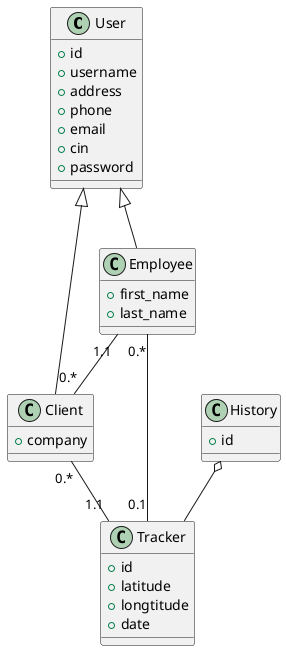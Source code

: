 @startuml
class User {
        +id
        +username
        +address
        +phone
        +email
        +cin
        +password
}

class Client {
        +company
}

class Employee {
        +first_name
        +last_name
}

class Tracker {
        +id
        +latitude
        +longtitude
        +date
}

class History {
        +id
}

User ^-- Client
User ^-- Employee
History o-- Tracker

Employee "1.1" -- "0.*" Client
Employee "0.*" -- "0.1" Tracker
Client "0.*" -- "1.1" Tracker
@enduml
